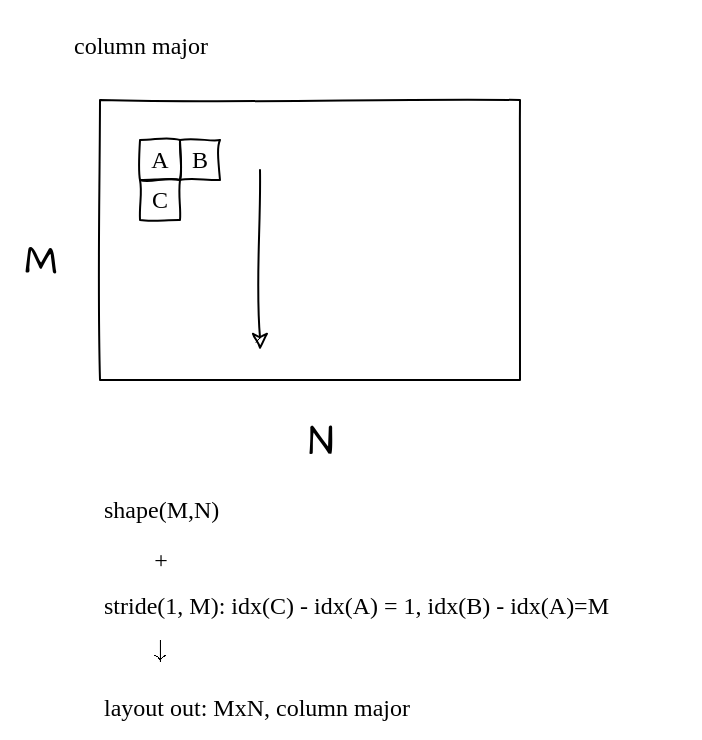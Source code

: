 <mxfile>
    <diagram id="ln6ierspKXU4iitj8XIt" name="layout">
        <mxGraphModel dx="635" dy="896" grid="1" gridSize="10" guides="1" tooltips="1" connect="1" arrows="1" fold="1" page="1" pageScale="1" pageWidth="1169" pageHeight="827" math="1" shadow="0">
            <root>
                <mxCell id="0"/>
                <mxCell id="1" parent="0"/>
                <mxCell id="HP4qXSEDYHb3nSJbGcF2-1" value="" style="whiteSpace=wrap;html=1;sketch=1;hachureGap=4;jiggle=1;curveFitting=1;fontFamily=Architects Daughter;fontSource=https%3A%2F%2Ffonts.googleapis.com%2Fcss%3Ffamily%3DArchitects%2BDaughter;fontSize=20;fillColor=none;disableMultiStroke=1;disableMultiStrokeFill=1;" parent="1" vertex="1">
                    <mxGeometry x="110" y="140" width="210" height="140" as="geometry"/>
                </mxCell>
                <mxCell id="HP4qXSEDYHb3nSJbGcF2-2" value="M" style="text;html=1;align=center;verticalAlign=middle;resizable=0;points=[];autosize=1;strokeColor=none;fillColor=none;fontSize=20;fontFamily=Architects Daughter;sketch=1;hachureGap=4;jiggle=2;curveFitting=1;fontSource=https%3A%2F%2Ffonts.googleapis.com%2Fcss%3Ffamily%3DArchitects%2BDaughter;" parent="1" vertex="1">
                    <mxGeometry x="60" y="200" width="40" height="40" as="geometry"/>
                </mxCell>
                <mxCell id="HP4qXSEDYHb3nSJbGcF2-3" value="N" style="text;html=1;align=center;verticalAlign=middle;resizable=0;points=[];autosize=1;strokeColor=none;fillColor=none;fontSize=20;fontFamily=Architects Daughter;sketch=1;hachureGap=4;jiggle=2;curveFitting=1;fontSource=https%3A%2F%2Ffonts.googleapis.com%2Fcss%3Ffamily%3DArchitects%2BDaughter;" parent="1" vertex="1">
                    <mxGeometry x="200" y="290" width="40" height="40" as="geometry"/>
                </mxCell>
                <mxCell id="HP4qXSEDYHb3nSJbGcF2-4" value="" style="edgeStyle=none;orthogonalLoop=1;jettySize=auto;html=1;sketch=1;hachureGap=4;jiggle=1;curveFitting=1;fontFamily=Architects Daughter;fontSource=https%3A%2F%2Ffonts.googleapis.com%2Fcss%3Ffamily%3DArchitects%2BDaughter;fontSize=16;disableMultiStroke=1;" parent="1" edge="1">
                    <mxGeometry width="100" relative="1" as="geometry">
                        <mxPoint x="190" y="175" as="sourcePoint"/>
                        <mxPoint x="190" y="265" as="targetPoint"/>
                        <Array as="points"/>
                    </mxGeometry>
                </mxCell>
                <mxCell id="HP4qXSEDYHb3nSJbGcF2-5" value="&lt;font style=&quot;font-size: 12px;&quot; data-font-src=&quot;https://fonts.googleapis.com/css?family=Architects+Daughter&quot; face=&quot;Comic Sans MS&quot;&gt;column major&lt;/font&gt;" style="text;html=1;align=center;verticalAlign=middle;resizable=0;points=[];autosize=1;strokeColor=none;fillColor=none;fontSize=20;fontFamily=Architects Daughter;sketch=1;hachureGap=4;jiggle=2;curveFitting=1;fontSource=https%3A%2F%2Ffonts.googleapis.com%2Fcss%3Ffamily%3DArchitects%2BDaughter;" parent="1" vertex="1">
                    <mxGeometry x="80" y="90" width="100" height="40" as="geometry"/>
                </mxCell>
                <mxCell id="HP4qXSEDYHb3nSJbGcF2-16" value="&lt;font style=&quot;font-size: 12px;&quot; face=&quot;Comic Sans MS&quot;&gt;stride(1, M): idx(C) - idx(A) = 1, idx(B) - idx(A)=M&lt;/font&gt;" style="text;html=1;align=left;verticalAlign=middle;resizable=0;points=[];autosize=1;strokeColor=none;fillColor=none;fontSize=20;fontFamily=Architects Daughter;fontColor=default;sketch=1;hachureGap=4;jiggle=2;curveFitting=1;fontSource=https%3A%2F%2Ffonts.googleapis.com%2Fcss%3Ffamily%3DArchitects%2BDaughter;" parent="1" vertex="1">
                    <mxGeometry x="110" y="370" width="300" height="40" as="geometry"/>
                </mxCell>
                <mxCell id="HP4qXSEDYHb3nSJbGcF2-18" value="&lt;font style=&quot;font-size: 12px;&quot;&gt;A&lt;/font&gt;" style="whiteSpace=wrap;html=1;sketch=1;hachureGap=4;jiggle=1;disableMultiStroke=1;disableMultiStrokeFill=1;curveFitting=1;strokeColor=default;fontFamily=Comic Sans MS;fontSize=12;fontColor=default;fillColor=none;" parent="1" vertex="1">
                    <mxGeometry x="130" y="160" width="20" height="20" as="geometry"/>
                </mxCell>
                <mxCell id="HP4qXSEDYHb3nSJbGcF2-19" value="B" style="whiteSpace=wrap;html=1;sketch=1;hachureGap=4;jiggle=1;disableMultiStroke=1;disableMultiStrokeFill=1;curveFitting=1;strokeColor=default;fontFamily=Comic Sans MS;fontSize=12;fontColor=default;fillColor=none;" parent="1" vertex="1">
                    <mxGeometry x="150" y="160" width="20" height="20" as="geometry"/>
                </mxCell>
                <mxCell id="HP4qXSEDYHb3nSJbGcF2-20" value="C" style="whiteSpace=wrap;html=1;sketch=1;hachureGap=4;jiggle=1;disableMultiStroke=1;disableMultiStrokeFill=1;curveFitting=1;strokeColor=default;fontFamily=Comic Sans MS;fontSize=12;fontColor=default;fillColor=none;" parent="1" vertex="1">
                    <mxGeometry x="130" y="180" width="20" height="20" as="geometry"/>
                </mxCell>
                <mxCell id="HP4qXSEDYHb3nSJbGcF2-21" value="shape(M,N)" style="text;html=1;align=left;verticalAlign=middle;resizable=0;points=[];autosize=1;strokeColor=none;fillColor=none;fontSize=12;fontFamily=Comic Sans MS;fontColor=default;sketch=1;hachureGap=4;jiggle=2;curveFitting=1;fontSource=https%3A%2F%2Ffonts.googleapis.com%2Fcss%3Ffamily%3DArchitects%2BDaughter;" parent="1" vertex="1">
                    <mxGeometry x="110" y="330" width="90" height="30" as="geometry"/>
                </mxCell>
                <mxCell id="HP4qXSEDYHb3nSJbGcF2-24" value="+" style="text;html=1;align=center;verticalAlign=middle;resizable=0;points=[];autosize=1;strokeColor=none;fillColor=none;fontSize=12;fontFamily=Comic Sans MS;fontColor=default;sketch=1;hachureGap=4;jiggle=2;curveFitting=1;fontSource=https%3A%2F%2Ffonts.googleapis.com%2Fcss%3Ffamily%3DArchitects%2BDaughter;" parent="1" vertex="1">
                    <mxGeometry x="125" y="355" width="30" height="30" as="geometry"/>
                </mxCell>
                <mxCell id="HP4qXSEDYHb3nSJbGcF2-25" value="\(\downarrow\)" style="text;html=1;align=center;verticalAlign=middle;resizable=0;points=[];autosize=1;strokeColor=none;fillColor=none;fontSize=12;fontFamily=Comic Sans MS;fontColor=default;sketch=1;hachureGap=4;jiggle=2;curveFitting=1;fontSource=https%3A%2F%2Ffonts.googleapis.com%2Fcss%3Ffamily%3DArchitects%2BDaughter;" parent="1" vertex="1">
                    <mxGeometry x="85" y="399" width="110" height="30" as="geometry"/>
                </mxCell>
                <mxCell id="HP4qXSEDYHb3nSJbGcF2-26" value="layout out: MxN, column major" style="text;html=1;align=left;verticalAlign=middle;resizable=0;points=[];autosize=1;strokeColor=none;fillColor=none;fontSize=12;fontFamily=Comic Sans MS;fontColor=default;sketch=1;hachureGap=4;jiggle=2;curveFitting=1;fontSource=https%3A%2F%2Ffonts.googleapis.com%2Fcss%3Ffamily%3DArchitects%2BDaughter;" parent="1" vertex="1">
                    <mxGeometry x="110" y="429" width="190" height="30" as="geometry"/>
                </mxCell>
            </root>
        </mxGraphModel>
    </diagram>
    <diagram id="kAw2WKBIUaxhGkf7kvNr" name="gemm_nt">
        <mxGraphModel dx="934" dy="1054" grid="1" gridSize="5" guides="1" tooltips="1" connect="1" arrows="1" fold="1" page="1" pageScale="1" pageWidth="1169" pageHeight="827" math="0" shadow="0">
            <root>
                <mxCell id="0"/>
                <mxCell id="1" parent="0"/>
                <mxCell id="3" value="" style="whiteSpace=wrap;html=1;sketch=1;hachureGap=4;jiggle=1;curveFitting=1;fontFamily=Architects Daughter;fontSource=https%3A%2F%2Ffonts.googleapis.com%2Fcss%3Ffamily%3DArchitects%2BDaughter;fontSize=20;disableMultiStroke=1;disableMultiStrokeFill=1;fillColor=none;" parent="1" vertex="1">
                    <mxGeometry x="120" y="280" width="200" height="240" as="geometry"/>
                </mxCell>
                <mxCell id="4" value="" style="whiteSpace=wrap;html=1;sketch=1;hachureGap=4;jiggle=1;disableMultiStroke=1;disableMultiStrokeFill=1;curveFitting=1;strokeColor=default;fontFamily=Architects Daughter;fontSource=https%3A%2F%2Ffonts.googleapis.com%2Fcss%3Ffamily%3DArchitects%2BDaughter;fontSize=20;fontColor=default;fillColor=none;" parent="1" vertex="1">
                    <mxGeometry x="439" y="280" width="240" height="200" as="geometry"/>
                </mxCell>
                <mxCell id="19" value="" style="whiteSpace=wrap;html=1;sketch=1;hachureGap=4;jiggle=1;disableMultiStroke=1;disableMultiStrokeFill=1;curveFitting=1;strokeColor=default;fontFamily=Architects Daughter;fontSource=https%3A%2F%2Ffonts.googleapis.com%2Fcss%3Ffamily%3DArchitects%2BDaughter;fontSize=20;fontColor=default;fillColor=none;" parent="1" vertex="1">
                    <mxGeometry x="800" y="280" width="240" height="240" as="geometry"/>
                </mxCell>
                <mxCell id="21" value="" style="whiteSpace=wrap;html=1;sketch=1;hachureGap=4;jiggle=1;disableMultiStroke=1;disableMultiStrokeFill=1;curveFitting=1;strokeColor=default;fontFamily=Architects Daughter;fontSource=https%3A%2F%2Ffonts.googleapis.com%2Fcss%3Ffamily%3DArchitects%2BDaughter;fontSize=20;fontColor=default;fillColor=none;" parent="1" vertex="1">
                    <mxGeometry x="880" y="360" width="80" height="80" as="geometry"/>
                </mxCell>
                <mxCell id="23" value="" style="whiteSpace=wrap;html=1;sketch=1;hachureGap=4;jiggle=1;disableMultiStroke=1;disableMultiStrokeFill=1;curveFitting=1;strokeColor=default;fontFamily=Architects Daughter;fontSource=https%3A%2F%2Ffonts.googleapis.com%2Fcss%3Ffamily%3DArchitects%2BDaughter;fontSize=20;fontColor=default;fillColor=none;" parent="1" vertex="1">
                    <mxGeometry x="120" y="360" width="4" height="80" as="geometry"/>
                </mxCell>
                <mxCell id="24" value="" style="whiteSpace=wrap;html=1;sketch=1;hachureGap=4;jiggle=1;disableMultiStroke=1;disableMultiStrokeFill=1;curveFitting=1;strokeColor=default;fontFamily=Architects Daughter;fontSource=https%3A%2F%2Ffonts.googleapis.com%2Fcss%3Ffamily%3DArchitects%2BDaughter;fontSize=20;fontColor=default;fillColor=none;" parent="1" vertex="1">
                    <mxGeometry x="519" y="280" width="80" height="5" as="geometry"/>
                </mxCell>
                <mxCell id="25" value="&lt;font style=&quot;font-size: 12px;&quot;&gt;128&lt;/font&gt;" style="text;html=1;align=center;verticalAlign=middle;resizable=0;points=[];autosize=1;strokeColor=none;fillColor=none;fontSize=20;fontFamily=Comic Sans MS;fontColor=default;sketch=1;hachureGap=4;jiggle=2;curveFitting=1;" parent="1" vertex="1">
                    <mxGeometry x="80" y="380" width="40" height="40" as="geometry"/>
                </mxCell>
                <mxCell id="26" value="" style="whiteSpace=wrap;html=1;sketch=1;hachureGap=4;jiggle=1;disableMultiStroke=1;disableMultiStrokeFill=1;curveFitting=1;strokeColor=default;fontFamily=Architects Daughter;fontSource=https%3A%2F%2Ffonts.googleapis.com%2Fcss%3Ffamily%3DArchitects%2BDaughter;fontSize=20;fontColor=default;fillColor=none;" parent="1" vertex="1">
                    <mxGeometry x="125" y="360" width="5" height="80" as="geometry"/>
                </mxCell>
                <mxCell id="27" value="" style="whiteSpace=wrap;html=1;sketch=1;hachureGap=4;jiggle=1;disableMultiStroke=1;disableMultiStrokeFill=1;curveFitting=1;strokeColor=default;fontFamily=Architects Daughter;fontSource=https%3A%2F%2Ffonts.googleapis.com%2Fcss%3Ffamily%3DArchitects%2BDaughter;fontSize=20;fontColor=default;fillColor=none;" parent="1" vertex="1">
                    <mxGeometry x="130" y="360" width="5" height="80" as="geometry"/>
                </mxCell>
                <mxCell id="28" value="" style="whiteSpace=wrap;html=1;sketch=1;hachureGap=4;jiggle=1;disableMultiStroke=1;disableMultiStrokeFill=1;curveFitting=1;strokeColor=default;fontFamily=Architects Daughter;fontSource=https%3A%2F%2Ffonts.googleapis.com%2Fcss%3Ffamily%3DArchitects%2BDaughter;fontSize=20;fontColor=default;fillColor=none;" parent="1" vertex="1">
                    <mxGeometry x="135" y="360" width="5" height="80" as="geometry"/>
                </mxCell>
                <mxCell id="29" value="" style="whiteSpace=wrap;html=1;sketch=1;hachureGap=4;jiggle=1;disableMultiStroke=1;disableMultiStrokeFill=1;curveFitting=1;strokeColor=default;fontFamily=Architects Daughter;fontSource=https%3A%2F%2Ffonts.googleapis.com%2Fcss%3Ffamily%3DArchitects%2BDaughter;fontSize=20;fontColor=default;fillColor=none;" parent="1" vertex="1">
                    <mxGeometry x="140" y="360" width="5" height="80" as="geometry"/>
                </mxCell>
                <mxCell id="30" value="" style="whiteSpace=wrap;html=1;sketch=1;hachureGap=4;jiggle=1;disableMultiStroke=1;disableMultiStrokeFill=1;curveFitting=1;strokeColor=default;fontFamily=Architects Daughter;fontSource=https%3A%2F%2Ffonts.googleapis.com%2Fcss%3Ffamily%3DArchitects%2BDaughter;fontSize=20;fontColor=default;fillColor=none;" parent="1" vertex="1">
                    <mxGeometry x="145" y="360" width="5" height="80" as="geometry"/>
                </mxCell>
                <mxCell id="31" value="" style="whiteSpace=wrap;html=1;sketch=1;hachureGap=4;jiggle=1;disableMultiStroke=1;disableMultiStrokeFill=1;curveFitting=1;strokeColor=default;fontFamily=Architects Daughter;fontSource=https%3A%2F%2Ffonts.googleapis.com%2Fcss%3Ffamily%3DArchitects%2BDaughter;fontSize=20;fontColor=default;fillColor=none;" parent="1" vertex="1">
                    <mxGeometry x="150" y="360" width="5" height="80" as="geometry"/>
                </mxCell>
                <mxCell id="32" value="" style="whiteSpace=wrap;html=1;sketch=1;hachureGap=4;jiggle=1;disableMultiStroke=1;disableMultiStrokeFill=1;curveFitting=1;strokeColor=default;fontFamily=Architects Daughter;fontSource=https%3A%2F%2Ffonts.googleapis.com%2Fcss%3Ffamily%3DArchitects%2BDaughter;fontSize=20;fontColor=default;fillColor=none;" parent="1" vertex="1">
                    <mxGeometry x="155" y="360" width="5" height="80" as="geometry"/>
                </mxCell>
                <mxCell id="33" value="" style="whiteSpace=wrap;html=1;sketch=1;hachureGap=4;jiggle=1;disableMultiStroke=1;disableMultiStrokeFill=1;curveFitting=1;strokeColor=default;fontFamily=Architects Daughter;fontSource=https%3A%2F%2Ffonts.googleapis.com%2Fcss%3Ffamily%3DArchitects%2BDaughter;fontSize=20;fontColor=default;fillColor=none;" parent="1" vertex="1">
                    <mxGeometry x="519" y="285" width="80" height="5" as="geometry"/>
                </mxCell>
                <mxCell id="34" value="" style="whiteSpace=wrap;html=1;sketch=1;hachureGap=4;jiggle=1;disableMultiStroke=1;disableMultiStrokeFill=1;curveFitting=1;strokeColor=default;fontFamily=Architects Daughter;fontSource=https%3A%2F%2Ffonts.googleapis.com%2Fcss%3Ffamily%3DArchitects%2BDaughter;fontSize=20;fontColor=default;fillColor=none;" parent="1" vertex="1">
                    <mxGeometry x="519" y="290" width="80" height="5" as="geometry"/>
                </mxCell>
                <mxCell id="35" value="" style="whiteSpace=wrap;html=1;sketch=1;hachureGap=4;jiggle=1;disableMultiStroke=1;disableMultiStrokeFill=1;curveFitting=1;strokeColor=default;fontFamily=Architects Daughter;fontSource=https%3A%2F%2Ffonts.googleapis.com%2Fcss%3Ffamily%3DArchitects%2BDaughter;fontSize=20;fontColor=default;fillColor=none;" parent="1" vertex="1">
                    <mxGeometry x="519" y="295" width="80" height="5" as="geometry"/>
                </mxCell>
                <mxCell id="36" value="" style="whiteSpace=wrap;html=1;sketch=1;hachureGap=4;jiggle=1;disableMultiStroke=1;disableMultiStrokeFill=1;curveFitting=1;strokeColor=default;fontFamily=Architects Daughter;fontSource=https%3A%2F%2Ffonts.googleapis.com%2Fcss%3Ffamily%3DArchitects%2BDaughter;fontSize=20;fontColor=default;fillColor=none;" parent="1" vertex="1">
                    <mxGeometry x="519" y="300" width="80" height="5" as="geometry"/>
                </mxCell>
                <mxCell id="37" value="" style="whiteSpace=wrap;html=1;sketch=1;hachureGap=4;jiggle=1;disableMultiStroke=1;disableMultiStrokeFill=1;curveFitting=1;strokeColor=default;fontFamily=Architects Daughter;fontSource=https%3A%2F%2Ffonts.googleapis.com%2Fcss%3Ffamily%3DArchitects%2BDaughter;fontSize=20;fontColor=default;fillColor=none;" parent="1" vertex="1">
                    <mxGeometry x="519" y="305" width="80" height="5" as="geometry"/>
                </mxCell>
                <mxCell id="38" value="" style="whiteSpace=wrap;html=1;sketch=1;hachureGap=4;jiggle=1;disableMultiStroke=1;disableMultiStrokeFill=1;curveFitting=1;strokeColor=default;fontFamily=Architects Daughter;fontSource=https%3A%2F%2Ffonts.googleapis.com%2Fcss%3Ffamily%3DArchitects%2BDaughter;fontSize=20;fontColor=default;fillColor=none;" parent="1" vertex="1">
                    <mxGeometry x="519" y="310" width="80" height="5" as="geometry"/>
                </mxCell>
                <mxCell id="39" value="" style="whiteSpace=wrap;html=1;sketch=1;hachureGap=4;jiggle=1;disableMultiStroke=1;disableMultiStrokeFill=1;curveFitting=1;strokeColor=default;fontFamily=Architects Daughter;fontSource=https%3A%2F%2Ffonts.googleapis.com%2Fcss%3Ffamily%3DArchitects%2BDaughter;fontSize=20;fontColor=default;fillColor=none;" parent="1" vertex="1">
                    <mxGeometry x="519" y="315" width="80" height="5" as="geometry"/>
                </mxCell>
                <mxCell id="41" value="8" style="text;html=1;align=center;verticalAlign=middle;resizable=0;points=[];autosize=1;strokeColor=none;fillColor=none;fontSize=12;fontFamily=Comic Sans MS;fontColor=default;sketch=1;hachureGap=4;jiggle=2;curveFitting=1;" parent="1" vertex="1">
                    <mxGeometry x="125.5" y="330" width="30" height="30" as="geometry"/>
                </mxCell>
                <mxCell id="42" value="" style="whiteSpace=wrap;html=1;sketch=1;hachureGap=2;jiggle=1;disableMultiStroke=1;disableMultiStrokeFill=1;curveFitting=1;strokeColor=#007FFF;fontFamily=Architects Daughter;fontSource=https%3A%2F%2Ffonts.googleapis.com%2Fcss%3Ffamily%3DArchitects%2BDaughter;fontSize=12;fillColor=#007FFF;rounded=0;shadow=0;" parent="1" vertex="1">
                    <mxGeometry x="120" y="360" width="40" height="20" as="geometry"/>
                </mxCell>
                <mxCell id="43" value="&lt;font color=&quot;#007fff&quot;&gt;sA = (32,8)&lt;/font&gt;" style="text;html=1;align=center;verticalAlign=middle;resizable=0;points=[];autosize=1;strokeColor=none;fillColor=none;fontSize=12;fontFamily=Comic Sans MS;fontColor=default;sketch=1;hachureGap=4;jiggle=2;curveFitting=1;" parent="1" vertex="1">
                    <mxGeometry x="163" y="355" width="85" height="30" as="geometry"/>
                </mxCell>
                <mxCell id="44" value="" style="whiteSpace=wrap;html=1;sketch=1;hachureGap=4;jiggle=1;disableMultiStroke=1;disableMultiStrokeFill=1;curveFitting=1;strokeColor=#007FFF;fontFamily=Architects Daughter;fontSource=https%3A%2F%2Ffonts.googleapis.com%2Fcss%3Ffamily%3DArchitects%2BDaughter;fontSize=20;fontColor=#ffffff;fillColor=#007FFF;" parent="1" vertex="1">
                    <mxGeometry x="519" y="280" width="21" height="40" as="geometry"/>
                </mxCell>
                <mxCell id="46" value="&lt;font style=&quot;font-size: 12px;&quot;&gt;128&lt;/font&gt;" style="text;html=1;align=center;verticalAlign=middle;resizable=0;points=[];autosize=1;strokeColor=none;fillColor=none;fontSize=20;fontFamily=Comic Sans MS;fontColor=default;sketch=1;hachureGap=4;jiggle=2;curveFitting=1;" parent="1" vertex="1">
                    <mxGeometry x="539" y="315" width="40" height="40" as="geometry"/>
                </mxCell>
                <mxCell id="47" value="8" style="text;html=1;align=center;verticalAlign=middle;resizable=0;points=[];autosize=1;strokeColor=none;fillColor=none;fontSize=12;fontFamily=Comic Sans MS;fontColor=default;sketch=1;hachureGap=4;jiggle=2;curveFitting=1;" parent="1" vertex="1">
                    <mxGeometry x="489" y="282.5" width="30" height="30" as="geometry"/>
                </mxCell>
                <mxCell id="48" value="" style="edgeStyle=none;orthogonalLoop=1;jettySize=auto;html=1;sketch=1;hachureGap=4;jiggle=1;curveFitting=1;fontFamily=Architects Daughter;fontSource=https%3A%2F%2Ffonts.googleapis.com%2Fcss%3Ffamily%3DArchitects%2BDaughter;fontSize=16;disableMultiStroke=1;" parent="1" edge="1">
                    <mxGeometry width="100" relative="1" as="geometry">
                        <mxPoint x="75" y="282.5" as="sourcePoint"/>
                        <mxPoint x="75" y="517.5" as="targetPoint"/>
                        <Array as="points"/>
                    </mxGeometry>
                </mxCell>
                <mxCell id="49" value="" style="edgeStyle=none;orthogonalLoop=1;jettySize=auto;html=1;rounded=1;labelBackgroundColor=default;sketch=1;hachureGap=4;jiggle=1;disableMultiStroke=1;curveFitting=1;strokeColor=default;fontFamily=Architects Daughter;fontSource=https%3A%2F%2Ffonts.googleapis.com%2Fcss%3Ffamily%3DArchitects%2BDaughter;fontSize=16;fontColor=default;endArrow=classic;shape=connector;" parent="1" edge="1">
                    <mxGeometry width="100" relative="1" as="geometry">
                        <mxPoint x="449" y="510" as="sourcePoint"/>
                        <mxPoint x="669" y="510" as="targetPoint"/>
                        <Array as="points"/>
                    </mxGeometry>
                </mxCell>
                <mxCell id="50" value="M" style="text;html=1;align=center;verticalAlign=middle;resizable=0;points=[];autosize=1;strokeColor=none;fillColor=none;fontSize=20;fontFamily=Comic Sans MS;sketch=1;hachureGap=4;jiggle=2;curveFitting=1;" parent="1" vertex="1">
                    <mxGeometry x="25" y="365" width="40" height="40" as="geometry"/>
                </mxCell>
                <mxCell id="51" value="K" style="text;html=1;align=center;verticalAlign=middle;resizable=0;points=[];autosize=1;strokeColor=none;fillColor=none;fontSize=20;fontFamily=Comic Sans MS;sketch=1;hachureGap=4;jiggle=2;curveFitting=1;" parent="1" vertex="1">
                    <mxGeometry x="200" y="235" width="35" height="40" as="geometry"/>
                </mxCell>
                <mxCell id="52" value="N" style="text;html=1;align=center;verticalAlign=middle;resizable=0;points=[];autosize=1;strokeColor=none;fillColor=none;fontSize=20;fontFamily=Comic Sans MS;sketch=1;hachureGap=4;jiggle=2;curveFitting=1;" parent="1" vertex="1">
                    <mxGeometry x="547" y="235" width="35" height="40" as="geometry"/>
                </mxCell>
                <mxCell id="54" value="K" style="text;html=1;align=center;verticalAlign=middle;resizable=0;points=[];autosize=1;strokeColor=none;fillColor=none;fontSize=20;fontFamily=Comic Sans MS;sketch=1;hachureGap=4;jiggle=2;curveFitting=1;" parent="1" vertex="1">
                    <mxGeometry x="399" y="365" width="35" height="40" as="geometry"/>
                </mxCell>
                <mxCell id="56" value="&lt;font face=&quot;Comic Sans MS&quot; style=&quot;font-size: 20px;&quot;&gt;N: column major&lt;br&gt;T: row major&lt;/font&gt;" style="text;html=1;align=left;verticalAlign=middle;resizable=0;points=[];autosize=1;strokeColor=none;fillColor=none;fontSize=20;fontFamily=Architects Daughter;sketch=1;hachureGap=4;jiggle=2;curveFitting=1;fontSource=https%3A%2F%2Ffonts.googleapis.com%2Fcss%3Ffamily%3DArchitects%2BDaughter;" parent="1" vertex="1">
                    <mxGeometry x="45" y="28" width="170" height="70" as="geometry"/>
                </mxCell>
                <mxCell id="57" value="&lt;font face=&quot;Comic Sans MS&quot; style=&quot;font-size: 12px;&quot;&gt;&lt;font style=&quot;font-size: 12px;&quot;&gt;&lt;font style=&quot;font-size: 12px;&quot;&gt;GEMM modes. NN, NT, TN and TT&lt;/font&gt;&lt;font style=&quot;font-size: 12px;&quot;&gt;:&amp;nbsp;&lt;/font&gt;&lt;/font&gt;&lt;a style=&quot;&quot; href=&quot;https://www.math.utah.edu/software/lapack/lapack-blas/sgemm.html&quot;&gt;&lt;font style=&quot;font-size: 12px;&quot;&gt;lapack-blas/sgemm.html (utah.edu)&lt;/font&gt;&lt;/a&gt;&lt;/font&gt;&lt;font face=&quot;Comic Sans MS&quot;&gt;&lt;font style=&quot;font-size: 12px;&quot;&gt;&lt;br&gt;&lt;/font&gt;&lt;/font&gt;" style="text;html=1;align=left;verticalAlign=middle;resizable=0;points=[];autosize=1;strokeColor=none;fillColor=none;fontSize=20;fontFamily=Architects Daughter;sketch=1;hachureGap=4;jiggle=2;curveFitting=1;fontSource=https%3A%2F%2Ffonts.googleapis.com%2Fcss%3Ffamily%3DArchitects%2BDaughter;" parent="1" vertex="1">
                    <mxGeometry x="35" y="95" width="415" height="40" as="geometry"/>
                </mxCell>
                <mxCell id="60" value="A" style="text;html=1;align=center;verticalAlign=middle;resizable=0;points=[];autosize=1;strokeColor=none;fillColor=none;fontSize=20;fontFamily=Comic Sans MS;fontColor=default;sketch=1;hachureGap=4;jiggle=2;curveFitting=1;fontSource=https%3A%2F%2Ffonts.googleapis.com%2Fcss%3Ffamily%3DArchitects%2BDaughter;" parent="1" vertex="1">
                    <mxGeometry x="198" y="550" width="35" height="40" as="geometry"/>
                </mxCell>
                <mxCell id="61" value="B^T" style="text;html=1;align=center;verticalAlign=middle;resizable=0;points=[];autosize=1;strokeColor=none;fillColor=none;fontSize=20;fontFamily=Comic Sans MS;fontColor=default;sketch=1;hachureGap=4;jiggle=2;curveFitting=1;fontSource=https%3A%2F%2Ffonts.googleapis.com%2Fcss%3Ffamily%3DArchitects%2BDaughter;" parent="1" vertex="1">
                    <mxGeometry x="527" y="550" width="60" height="40" as="geometry"/>
                </mxCell>
                <mxCell id="nj-6XAEKnbdX0I4cmbk7-63" value="&lt;p style=&quot;line-height: 150%;&quot;&gt;Note: ldA = M, ldB = N&lt;/p&gt;&lt;p style=&quot;line-height: 150%;&quot;&gt;A is column major -&amp;gt; shape(M, K) + stride(1,M)&lt;br&gt;B^T is row major -&amp;gt; shape(N, K) + stride(1, N)&lt;/p&gt;" style="text;html=1;align=left;verticalAlign=middle;resizable=0;points=[];autosize=1;strokeColor=none;fillColor=none;fontSize=12;fontFamily=Comic Sans MS;fontColor=default;sketch=1;hachureGap=4;jiggle=1;disableMultiStroke=1;disableMultiStrokeFill=1;curveFitting=1;" parent="1" vertex="1">
                    <mxGeometry x="75" y="660" width="275" height="105" as="geometry"/>
                </mxCell>
                <mxCell id="S4OHZqOow0HifNHYg64t-63" value="" style="whiteSpace=wrap;html=1;sketch=1;hachureGap=4;jiggle=1;disableMultiStroke=1;disableMultiStrokeFill=1;curveFitting=1;strokeColor=default;fontFamily=Architects Daughter;fontSource=https%3A%2F%2Ffonts.googleapis.com%2Fcss%3Ffamily%3DArchitects%2BDaughter;fontSize=20;fontColor=default;fillColor=none;rotation=90;" vertex="1" parent="1">
                    <mxGeometry x="439" y="680" width="240" height="200" as="geometry"/>
                </mxCell>
                <mxCell id="S4OHZqOow0HifNHYg64t-73" value="&lt;font style=&quot;font-size: 12px;&quot;&gt;128&lt;/font&gt;" style="text;html=1;align=center;verticalAlign=middle;resizable=0;points=[];autosize=1;strokeColor=none;fillColor=none;fontSize=20;fontFamily=Comic Sans MS;fontColor=default;sketch=1;hachureGap=4;jiggle=2;curveFitting=1;" vertex="1" parent="1">
                    <mxGeometry x="419" y="760" width="40" height="40" as="geometry"/>
                </mxCell>
                <mxCell id="S4OHZqOow0HifNHYg64t-74" value="8" style="text;html=1;align=center;verticalAlign=middle;resizable=0;points=[];autosize=1;strokeColor=none;fillColor=none;fontSize=12;fontFamily=Comic Sans MS;fontColor=default;sketch=1;hachureGap=4;jiggle=2;curveFitting=1;" vertex="1" parent="1">
                    <mxGeometry x="464" y="717.5" width="30" height="30" as="geometry"/>
                </mxCell>
                <mxCell id="S4OHZqOow0HifNHYg64t-75" value="" style="edgeStyle=none;orthogonalLoop=1;jettySize=auto;html=1;rounded=1;labelBackgroundColor=default;sketch=1;hachureGap=4;jiggle=1;disableMultiStroke=1;curveFitting=1;strokeColor=default;fontFamily=Architects Daughter;fontSource=https%3A%2F%2Ffonts.googleapis.com%2Fcss%3Ffamily%3DArchitects%2BDaughter;fontSize=16;fontColor=default;endArrow=classic;shape=connector;" edge="1" parent="1">
                    <mxGeometry width="100" relative="1" as="geometry">
                        <mxPoint x="400" y="660" as="sourcePoint"/>
                        <mxPoint x="400" y="900" as="targetPoint"/>
                        <Array as="points"/>
                    </mxGeometry>
                </mxCell>
                <mxCell id="S4OHZqOow0HifNHYg64t-76" value="K" style="text;html=1;align=center;verticalAlign=middle;resizable=0;points=[];autosize=1;strokeColor=none;fillColor=none;fontSize=20;fontFamily=Comic Sans MS;sketch=1;hachureGap=4;jiggle=2;curveFitting=1;" vertex="1" parent="1">
                    <mxGeometry x="541.5" y="620" width="35" height="40" as="geometry"/>
                </mxCell>
                <mxCell id="S4OHZqOow0HifNHYg64t-77" value="B (in memory?)" style="text;html=1;align=center;verticalAlign=middle;resizable=0;points=[];autosize=1;strokeColor=none;fillColor=none;fontSize=20;fontFamily=Comic Sans MS;fontColor=default;sketch=1;hachureGap=4;jiggle=2;curveFitting=1;fontSource=https%3A%2F%2Ffonts.googleapis.com%2Fcss%3Ffamily%3DArchitects%2BDaughter;" vertex="1" parent="1">
                    <mxGeometry x="475" y="905" width="160" height="40" as="geometry"/>
                </mxCell>
                <mxCell id="S4OHZqOow0HifNHYg64t-79" value="N" style="text;html=1;align=center;verticalAlign=middle;resizable=0;points=[];autosize=1;strokeColor=none;fillColor=none;fontSize=20;fontFamily=Comic Sans MS;sketch=1;hachureGap=4;jiggle=2;curveFitting=1;" vertex="1" parent="1">
                    <mxGeometry x="350" y="760" width="35" height="40" as="geometry"/>
                </mxCell>
                <mxCell id="S4OHZqOow0HifNHYg64t-80" value="&lt;font style=&quot;font-size: 20px;&quot;&gt;M&lt;/font&gt;" style="text;html=1;align=center;verticalAlign=middle;resizable=0;points=[];autosize=1;strokeColor=none;fillColor=none;fontSize=12;fontFamily=Comic Sans MS;" vertex="1" parent="1">
                    <mxGeometry x="760" y="365" width="40" height="40" as="geometry"/>
                </mxCell>
                <mxCell id="S4OHZqOow0HifNHYg64t-82" value="N" style="text;html=1;align=center;verticalAlign=middle;resizable=0;points=[];autosize=1;strokeColor=none;fillColor=none;fontSize=20;fontFamily=Comic Sans MS;" vertex="1" parent="1">
                    <mxGeometry x="902.5" y="240" width="35" height="40" as="geometry"/>
                </mxCell>
                <mxCell id="S4OHZqOow0HifNHYg64t-83" value="" style="whiteSpace=wrap;html=1;sketch=1;hachureGap=4;jiggle=1;disableMultiStroke=1;disableMultiStrokeFill=1;curveFitting=1;strokeColor=default;fontFamily=Architects Daughter;fontSource=https%3A%2F%2Ffonts.googleapis.com%2Fcss%3Ffamily%3DArchitects%2BDaughter;fontSize=20;fontColor=default;fillColor=none;" vertex="1" parent="1">
                    <mxGeometry x="459" y="740" width="4" height="80" as="geometry"/>
                </mxCell>
                <mxCell id="S4OHZqOow0HifNHYg64t-84" value="" style="whiteSpace=wrap;html=1;sketch=1;hachureGap=4;jiggle=1;disableMultiStroke=1;disableMultiStrokeFill=1;curveFitting=1;strokeColor=default;fontFamily=Architects Daughter;fontSource=https%3A%2F%2Ffonts.googleapis.com%2Fcss%3Ffamily%3DArchitects%2BDaughter;fontSize=20;fontColor=default;fillColor=none;" vertex="1" parent="1">
                    <mxGeometry x="464" y="740" width="5" height="80" as="geometry"/>
                </mxCell>
                <mxCell id="S4OHZqOow0HifNHYg64t-85" value="" style="whiteSpace=wrap;html=1;sketch=1;hachureGap=4;jiggle=1;disableMultiStroke=1;disableMultiStrokeFill=1;curveFitting=1;strokeColor=default;fontFamily=Architects Daughter;fontSource=https%3A%2F%2Ffonts.googleapis.com%2Fcss%3Ffamily%3DArchitects%2BDaughter;fontSize=20;fontColor=default;fillColor=none;" vertex="1" parent="1">
                    <mxGeometry x="469" y="740" width="5" height="80" as="geometry"/>
                </mxCell>
                <mxCell id="S4OHZqOow0HifNHYg64t-86" value="" style="whiteSpace=wrap;html=1;sketch=1;hachureGap=4;jiggle=1;disableMultiStroke=1;disableMultiStrokeFill=1;curveFitting=1;strokeColor=default;fontFamily=Architects Daughter;fontSource=https%3A%2F%2Ffonts.googleapis.com%2Fcss%3Ffamily%3DArchitects%2BDaughter;fontSize=20;fontColor=default;fillColor=none;" vertex="1" parent="1">
                    <mxGeometry x="474" y="740" width="5" height="80" as="geometry"/>
                </mxCell>
                <mxCell id="S4OHZqOow0HifNHYg64t-87" value="" style="whiteSpace=wrap;html=1;sketch=1;hachureGap=4;jiggle=1;disableMultiStroke=1;disableMultiStrokeFill=1;curveFitting=1;strokeColor=default;fontFamily=Architects Daughter;fontSource=https%3A%2F%2Ffonts.googleapis.com%2Fcss%3Ffamily%3DArchitects%2BDaughter;fontSize=20;fontColor=default;fillColor=none;" vertex="1" parent="1">
                    <mxGeometry x="484" y="740" width="5" height="80" as="geometry"/>
                </mxCell>
                <mxCell id="S4OHZqOow0HifNHYg64t-88" value="" style="whiteSpace=wrap;html=1;sketch=1;hachureGap=4;jiggle=1;disableMultiStroke=1;disableMultiStrokeFill=1;curveFitting=1;strokeColor=default;fontFamily=Architects Daughter;fontSource=https%3A%2F%2Ffonts.googleapis.com%2Fcss%3Ffamily%3DArchitects%2BDaughter;fontSize=20;fontColor=default;fillColor=none;" vertex="1" parent="1">
                    <mxGeometry x="479" y="740" width="5" height="80" as="geometry"/>
                </mxCell>
                <mxCell id="S4OHZqOow0HifNHYg64t-89" value="" style="whiteSpace=wrap;html=1;sketch=1;hachureGap=4;jiggle=1;disableMultiStroke=1;disableMultiStrokeFill=1;curveFitting=1;strokeColor=default;fontFamily=Architects Daughter;fontSource=https%3A%2F%2Ffonts.googleapis.com%2Fcss%3Ffamily%3DArchitects%2BDaughter;fontSize=20;fontColor=default;fillColor=none;" vertex="1" parent="1">
                    <mxGeometry x="489" y="740" width="5" height="80" as="geometry"/>
                </mxCell>
                <mxCell id="S4OHZqOow0HifNHYg64t-90" value="" style="whiteSpace=wrap;html=1;sketch=1;hachureGap=4;jiggle=1;disableMultiStroke=1;disableMultiStrokeFill=1;curveFitting=1;strokeColor=default;fontFamily=Architects Daughter;fontSource=https%3A%2F%2Ffonts.googleapis.com%2Fcss%3Ffamily%3DArchitects%2BDaughter;fontSize=20;fontColor=default;fillColor=none;" vertex="1" parent="1">
                    <mxGeometry x="494" y="740" width="5" height="80" as="geometry"/>
                </mxCell>
                <mxCell id="S4OHZqOow0HifNHYg64t-91" value="" style="whiteSpace=wrap;html=1;sketch=1;hachureGap=2;jiggle=1;disableMultiStroke=1;disableMultiStrokeFill=1;curveFitting=1;strokeColor=#007FFF;fontFamily=Architects Daughter;fontSource=https%3A%2F%2Ffonts.googleapis.com%2Fcss%3Ffamily%3DArchitects%2BDaughter;fontSize=12;fillColor=#007FFF;rounded=0;shadow=0;fontColor=#ffffff;" vertex="1" parent="1">
                    <mxGeometry x="459" y="740" width="41" height="20" as="geometry"/>
                </mxCell>
                <mxCell id="S4OHZqOow0HifNHYg64t-93" value="&lt;font style=&quot;font-size: 12px;&quot;&gt;128&lt;/font&gt;" style="text;html=1;align=center;verticalAlign=middle;resizable=0;points=[];autosize=1;strokeColor=none;fillColor=none;fontSize=20;fontFamily=Comic Sans MS;" vertex="1" parent="1">
                    <mxGeometry x="840" y="380" width="40" height="40" as="geometry"/>
                </mxCell>
                <mxCell id="S4OHZqOow0HifNHYg64t-94" value="&lt;font style=&quot;font-size: 12px;&quot;&gt;128&lt;/font&gt;" style="text;html=1;align=center;verticalAlign=middle;resizable=0;points=[];autosize=1;strokeColor=none;fillColor=none;fontSize=20;fontFamily=Comic Sans MS;" vertex="1" parent="1">
                    <mxGeometry x="900.5" y="325" width="40" height="40" as="geometry"/>
                </mxCell>
                <mxCell id="S4OHZqOow0HifNHYg64t-95" value="sB = (32, 8)" style="text;html=1;align=center;verticalAlign=middle;resizable=0;points=[];autosize=1;strokeColor=none;fillColor=none;fontSize=12;fontFamily=Comic Sans MS;fontColor=#007FFF;" vertex="1" parent="1">
                    <mxGeometry x="496.5" y="735" width="85" height="30" as="geometry"/>
                </mxCell>
                <mxCell id="S4OHZqOow0HifNHYg64t-96" value="sB = (8, 32)" style="text;html=1;align=center;verticalAlign=middle;resizable=0;points=[];autosize=1;strokeColor=none;fillColor=none;fontSize=12;fontFamily=Comic Sans MS;fontColor=#007FFF;" vertex="1" parent="1">
                    <mxGeometry x="463" y="252.5" width="85" height="30" as="geometry"/>
                </mxCell>
                <mxCell id="S4OHZqOow0HifNHYg64t-97" value="sC = (16, 16)?" style="text;html=1;align=center;verticalAlign=middle;resizable=0;points=[];autosize=1;strokeColor=none;fillColor=none;fontSize=12;fontFamily=Comic Sans MS;fontColor=#007FFF;" vertex="1" parent="1">
                    <mxGeometry x="793" y="605" width="95" height="30" as="geometry"/>
                </mxCell>
                <mxCell id="S4OHZqOow0HifNHYg64t-98" value="dA = stride(1,M)&lt;br&gt;dB = stride(1,N)&lt;br&gt;dc = stride(1, M)&lt;br&gt;cta_tiler = shape(128, 128, 8)" style="text;html=1;align=left;verticalAlign=middle;resizable=0;points=[];autosize=1;strokeColor=none;fillColor=none;fontSize=12;fontFamily=Comic Sans MS;fontColor=#007FFF;" vertex="1" parent="1">
                    <mxGeometry x="608" y="105" width="185" height="75" as="geometry"/>
                </mxCell>
            </root>
        </mxGraphModel>
    </diagram>
</mxfile>
